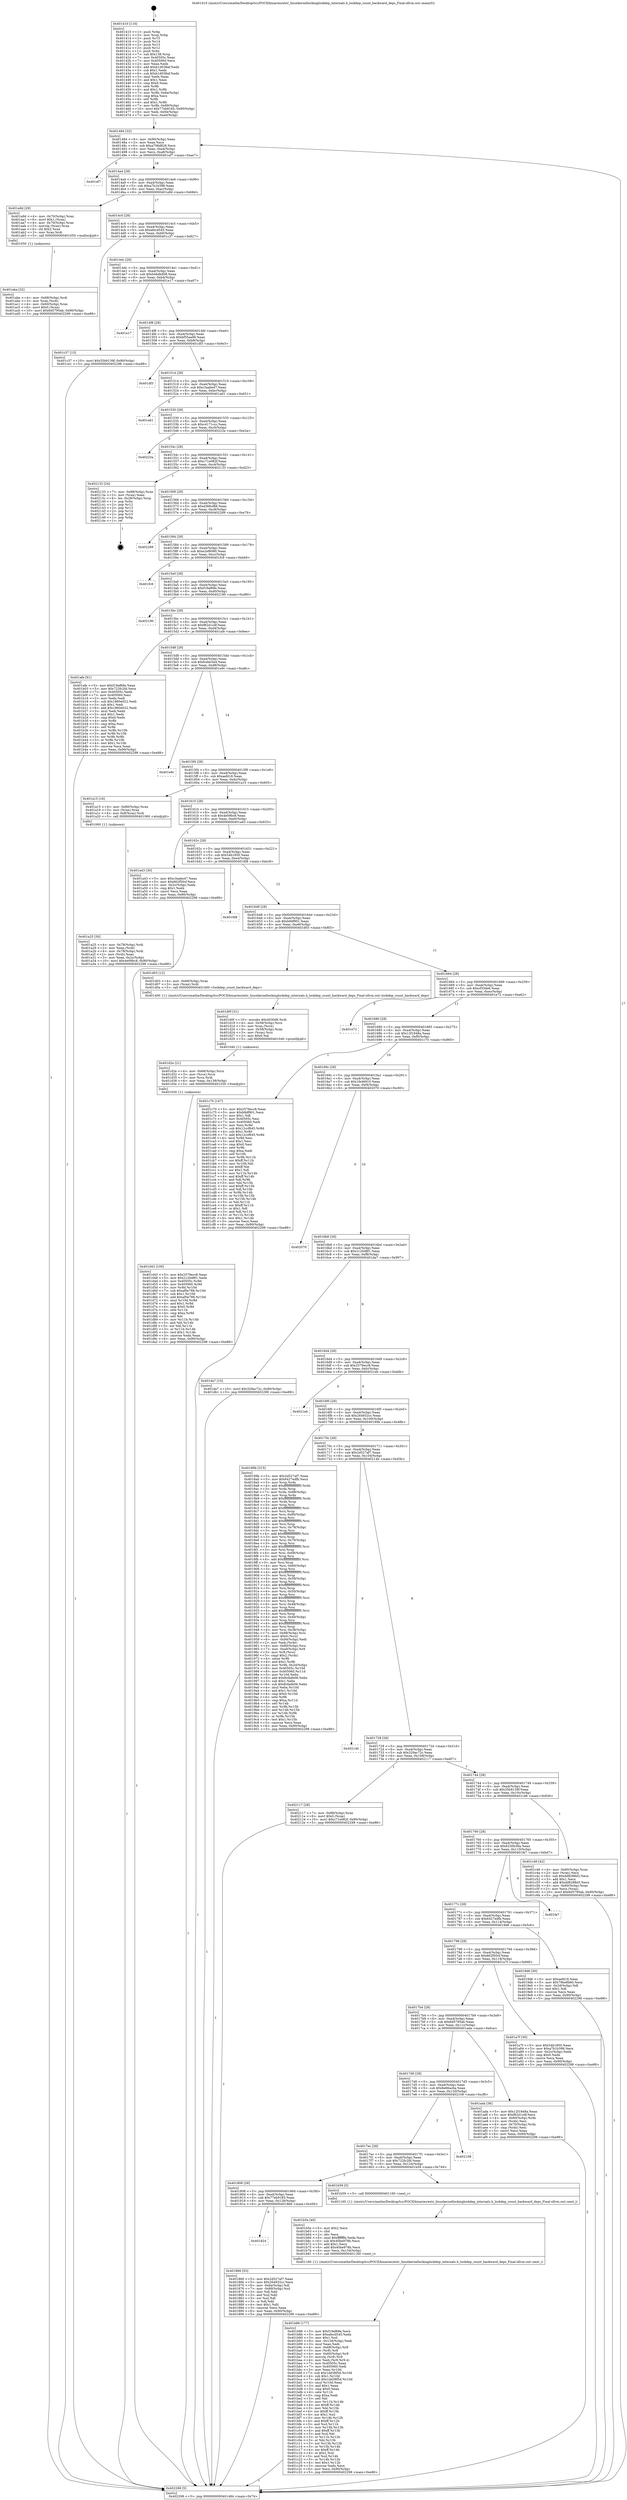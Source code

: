 digraph "0x401410" {
  label = "0x401410 (/mnt/c/Users/mathe/Desktop/tcc/POCII/binaries/extr_linuxkernellockinglockdep_internals.h_lockdep_count_backward_deps_Final-ollvm.out::main(0))"
  labelloc = "t"
  node[shape=record]

  Entry [label="",width=0.3,height=0.3,shape=circle,fillcolor=black,style=filled]
  "0x401484" [label="{
     0x401484 [32]\l
     | [instrs]\l
     &nbsp;&nbsp;0x401484 \<+6\>: mov -0x90(%rbp),%eax\l
     &nbsp;&nbsp;0x40148a \<+2\>: mov %eax,%ecx\l
     &nbsp;&nbsp;0x40148c \<+6\>: sub $0xa708d828,%ecx\l
     &nbsp;&nbsp;0x401492 \<+6\>: mov %eax,-0xa4(%rbp)\l
     &nbsp;&nbsp;0x401498 \<+6\>: mov %ecx,-0xa8(%rbp)\l
     &nbsp;&nbsp;0x40149e \<+6\>: je 0000000000401ef7 \<main+0xae7\>\l
  }"]
  "0x401ef7" [label="{
     0x401ef7\l
  }", style=dashed]
  "0x4014a4" [label="{
     0x4014a4 [28]\l
     | [instrs]\l
     &nbsp;&nbsp;0x4014a4 \<+5\>: jmp 00000000004014a9 \<main+0x99\>\l
     &nbsp;&nbsp;0x4014a9 \<+6\>: mov -0xa4(%rbp),%eax\l
     &nbsp;&nbsp;0x4014af \<+5\>: sub $0xa7b1b398,%eax\l
     &nbsp;&nbsp;0x4014b4 \<+6\>: mov %eax,-0xac(%rbp)\l
     &nbsp;&nbsp;0x4014ba \<+6\>: je 0000000000401a9d \<main+0x68d\>\l
  }"]
  Exit [label="",width=0.3,height=0.3,shape=circle,fillcolor=black,style=filled,peripheries=2]
  "0x401a9d" [label="{
     0x401a9d [29]\l
     | [instrs]\l
     &nbsp;&nbsp;0x401a9d \<+4\>: mov -0x70(%rbp),%rax\l
     &nbsp;&nbsp;0x401aa1 \<+6\>: movl $0x1,(%rax)\l
     &nbsp;&nbsp;0x401aa7 \<+4\>: mov -0x70(%rbp),%rax\l
     &nbsp;&nbsp;0x401aab \<+3\>: movslq (%rax),%rax\l
     &nbsp;&nbsp;0x401aae \<+4\>: shl $0x2,%rax\l
     &nbsp;&nbsp;0x401ab2 \<+3\>: mov %rax,%rdi\l
     &nbsp;&nbsp;0x401ab5 \<+5\>: call 0000000000401050 \<malloc@plt\>\l
     | [calls]\l
     &nbsp;&nbsp;0x401050 \{1\} (unknown)\l
  }"]
  "0x4014c0" [label="{
     0x4014c0 [28]\l
     | [instrs]\l
     &nbsp;&nbsp;0x4014c0 \<+5\>: jmp 00000000004014c5 \<main+0xb5\>\l
     &nbsp;&nbsp;0x4014c5 \<+6\>: mov -0xa4(%rbp),%eax\l
     &nbsp;&nbsp;0x4014cb \<+5\>: sub $0xafecd545,%eax\l
     &nbsp;&nbsp;0x4014d0 \<+6\>: mov %eax,-0xb0(%rbp)\l
     &nbsp;&nbsp;0x4014d6 \<+6\>: je 0000000000401c37 \<main+0x827\>\l
  }"]
  "0x401d43" [label="{
     0x401d43 [100]\l
     | [instrs]\l
     &nbsp;&nbsp;0x401d43 \<+5\>: mov $0x2579ecc8,%eax\l
     &nbsp;&nbsp;0x401d48 \<+5\>: mov $0x2120d8f1,%edx\l
     &nbsp;&nbsp;0x401d4d \<+8\>: mov 0x40505c,%r8d\l
     &nbsp;&nbsp;0x401d55 \<+8\>: mov 0x405060,%r9d\l
     &nbsp;&nbsp;0x401d5d \<+3\>: mov %r8d,%r10d\l
     &nbsp;&nbsp;0x401d60 \<+7\>: sub $0xaf0e788,%r10d\l
     &nbsp;&nbsp;0x401d67 \<+4\>: sub $0x1,%r10d\l
     &nbsp;&nbsp;0x401d6b \<+7\>: add $0xaf0e788,%r10d\l
     &nbsp;&nbsp;0x401d72 \<+4\>: imul %r10d,%r8d\l
     &nbsp;&nbsp;0x401d76 \<+4\>: and $0x1,%r8d\l
     &nbsp;&nbsp;0x401d7a \<+4\>: cmp $0x0,%r8d\l
     &nbsp;&nbsp;0x401d7e \<+4\>: sete %r11b\l
     &nbsp;&nbsp;0x401d82 \<+4\>: cmp $0xa,%r9d\l
     &nbsp;&nbsp;0x401d86 \<+3\>: setl %bl\l
     &nbsp;&nbsp;0x401d89 \<+3\>: mov %r11b,%r14b\l
     &nbsp;&nbsp;0x401d8c \<+3\>: and %bl,%r14b\l
     &nbsp;&nbsp;0x401d8f \<+3\>: xor %bl,%r11b\l
     &nbsp;&nbsp;0x401d92 \<+3\>: or %r11b,%r14b\l
     &nbsp;&nbsp;0x401d95 \<+4\>: test $0x1,%r14b\l
     &nbsp;&nbsp;0x401d99 \<+3\>: cmovne %edx,%eax\l
     &nbsp;&nbsp;0x401d9c \<+6\>: mov %eax,-0x90(%rbp)\l
     &nbsp;&nbsp;0x401da2 \<+5\>: jmp 0000000000402298 \<main+0xe88\>\l
  }"]
  "0x401c37" [label="{
     0x401c37 [15]\l
     | [instrs]\l
     &nbsp;&nbsp;0x401c37 \<+10\>: movl $0x35b9139f,-0x90(%rbp)\l
     &nbsp;&nbsp;0x401c41 \<+5\>: jmp 0000000000402298 \<main+0xe88\>\l
  }"]
  "0x4014dc" [label="{
     0x4014dc [28]\l
     | [instrs]\l
     &nbsp;&nbsp;0x4014dc \<+5\>: jmp 00000000004014e1 \<main+0xd1\>\l
     &nbsp;&nbsp;0x4014e1 \<+6\>: mov -0xa4(%rbp),%eax\l
     &nbsp;&nbsp;0x4014e7 \<+5\>: sub $0xb46dbd08,%eax\l
     &nbsp;&nbsp;0x4014ec \<+6\>: mov %eax,-0xb4(%rbp)\l
     &nbsp;&nbsp;0x4014f2 \<+6\>: je 0000000000401e17 \<main+0xa07\>\l
  }"]
  "0x401d2e" [label="{
     0x401d2e [21]\l
     | [instrs]\l
     &nbsp;&nbsp;0x401d2e \<+4\>: mov -0x68(%rbp),%rcx\l
     &nbsp;&nbsp;0x401d32 \<+3\>: mov (%rcx),%rcx\l
     &nbsp;&nbsp;0x401d35 \<+3\>: mov %rcx,%rdi\l
     &nbsp;&nbsp;0x401d38 \<+6\>: mov %eax,-0x138(%rbp)\l
     &nbsp;&nbsp;0x401d3e \<+5\>: call 0000000000401030 \<free@plt\>\l
     | [calls]\l
     &nbsp;&nbsp;0x401030 \{1\} (unknown)\l
  }"]
  "0x401e17" [label="{
     0x401e17\l
  }", style=dashed]
  "0x4014f8" [label="{
     0x4014f8 [28]\l
     | [instrs]\l
     &nbsp;&nbsp;0x4014f8 \<+5\>: jmp 00000000004014fd \<main+0xed\>\l
     &nbsp;&nbsp;0x4014fd \<+6\>: mov -0xa4(%rbp),%eax\l
     &nbsp;&nbsp;0x401503 \<+5\>: sub $0xbf55aa99,%eax\l
     &nbsp;&nbsp;0x401508 \<+6\>: mov %eax,-0xb8(%rbp)\l
     &nbsp;&nbsp;0x40150e \<+6\>: je 0000000000401df3 \<main+0x9e3\>\l
  }"]
  "0x401d0f" [label="{
     0x401d0f [31]\l
     | [instrs]\l
     &nbsp;&nbsp;0x401d0f \<+10\>: movabs $0x4030d6,%rdi\l
     &nbsp;&nbsp;0x401d19 \<+4\>: mov -0x58(%rbp),%rcx\l
     &nbsp;&nbsp;0x401d1d \<+3\>: mov %rax,(%rcx)\l
     &nbsp;&nbsp;0x401d20 \<+4\>: mov -0x58(%rbp),%rax\l
     &nbsp;&nbsp;0x401d24 \<+3\>: mov (%rax),%rsi\l
     &nbsp;&nbsp;0x401d27 \<+2\>: mov $0x0,%al\l
     &nbsp;&nbsp;0x401d29 \<+5\>: call 0000000000401040 \<printf@plt\>\l
     | [calls]\l
     &nbsp;&nbsp;0x401040 \{1\} (unknown)\l
  }"]
  "0x401df3" [label="{
     0x401df3\l
  }", style=dashed]
  "0x401514" [label="{
     0x401514 [28]\l
     | [instrs]\l
     &nbsp;&nbsp;0x401514 \<+5\>: jmp 0000000000401519 \<main+0x109\>\l
     &nbsp;&nbsp;0x401519 \<+6\>: mov -0xa4(%rbp),%eax\l
     &nbsp;&nbsp;0x40151f \<+5\>: sub $0xc3aabe47,%eax\l
     &nbsp;&nbsp;0x401524 \<+6\>: mov %eax,-0xbc(%rbp)\l
     &nbsp;&nbsp;0x40152a \<+6\>: je 0000000000401a61 \<main+0x651\>\l
  }"]
  "0x401b86" [label="{
     0x401b86 [177]\l
     | [instrs]\l
     &nbsp;&nbsp;0x401b86 \<+5\>: mov $0xf19af68e,%ecx\l
     &nbsp;&nbsp;0x401b8b \<+5\>: mov $0xafecd545,%edx\l
     &nbsp;&nbsp;0x401b90 \<+3\>: mov $0x1,%sil\l
     &nbsp;&nbsp;0x401b93 \<+6\>: mov -0x134(%rbp),%edi\l
     &nbsp;&nbsp;0x401b99 \<+3\>: imul %eax,%edi\l
     &nbsp;&nbsp;0x401b9c \<+4\>: mov -0x68(%rbp),%r8\l
     &nbsp;&nbsp;0x401ba0 \<+3\>: mov (%r8),%r8\l
     &nbsp;&nbsp;0x401ba3 \<+4\>: mov -0x60(%rbp),%r9\l
     &nbsp;&nbsp;0x401ba7 \<+3\>: movslq (%r9),%r9\l
     &nbsp;&nbsp;0x401baa \<+4\>: mov %edi,(%r8,%r9,4)\l
     &nbsp;&nbsp;0x401bae \<+7\>: mov 0x40505c,%eax\l
     &nbsp;&nbsp;0x401bb5 \<+7\>: mov 0x405060,%edi\l
     &nbsp;&nbsp;0x401bbc \<+3\>: mov %eax,%r10d\l
     &nbsp;&nbsp;0x401bbf \<+7\>: sub $0x1dd38f5d,%r10d\l
     &nbsp;&nbsp;0x401bc6 \<+4\>: sub $0x1,%r10d\l
     &nbsp;&nbsp;0x401bca \<+7\>: add $0x1dd38f5d,%r10d\l
     &nbsp;&nbsp;0x401bd1 \<+4\>: imul %r10d,%eax\l
     &nbsp;&nbsp;0x401bd5 \<+3\>: and $0x1,%eax\l
     &nbsp;&nbsp;0x401bd8 \<+3\>: cmp $0x0,%eax\l
     &nbsp;&nbsp;0x401bdb \<+4\>: sete %r11b\l
     &nbsp;&nbsp;0x401bdf \<+3\>: cmp $0xa,%edi\l
     &nbsp;&nbsp;0x401be2 \<+3\>: setl %bl\l
     &nbsp;&nbsp;0x401be5 \<+3\>: mov %r11b,%r14b\l
     &nbsp;&nbsp;0x401be8 \<+4\>: xor $0xff,%r14b\l
     &nbsp;&nbsp;0x401bec \<+3\>: mov %bl,%r15b\l
     &nbsp;&nbsp;0x401bef \<+4\>: xor $0xff,%r15b\l
     &nbsp;&nbsp;0x401bf3 \<+4\>: xor $0x1,%sil\l
     &nbsp;&nbsp;0x401bf7 \<+3\>: mov %r14b,%r12b\l
     &nbsp;&nbsp;0x401bfa \<+4\>: and $0xff,%r12b\l
     &nbsp;&nbsp;0x401bfe \<+3\>: and %sil,%r11b\l
     &nbsp;&nbsp;0x401c01 \<+3\>: mov %r15b,%r13b\l
     &nbsp;&nbsp;0x401c04 \<+4\>: and $0xff,%r13b\l
     &nbsp;&nbsp;0x401c08 \<+3\>: and %sil,%bl\l
     &nbsp;&nbsp;0x401c0b \<+3\>: or %r11b,%r12b\l
     &nbsp;&nbsp;0x401c0e \<+3\>: or %bl,%r13b\l
     &nbsp;&nbsp;0x401c11 \<+3\>: xor %r13b,%r12b\l
     &nbsp;&nbsp;0x401c14 \<+3\>: or %r15b,%r14b\l
     &nbsp;&nbsp;0x401c17 \<+4\>: xor $0xff,%r14b\l
     &nbsp;&nbsp;0x401c1b \<+4\>: or $0x1,%sil\l
     &nbsp;&nbsp;0x401c1f \<+3\>: and %sil,%r14b\l
     &nbsp;&nbsp;0x401c22 \<+3\>: or %r14b,%r12b\l
     &nbsp;&nbsp;0x401c25 \<+4\>: test $0x1,%r12b\l
     &nbsp;&nbsp;0x401c29 \<+3\>: cmovne %edx,%ecx\l
     &nbsp;&nbsp;0x401c2c \<+6\>: mov %ecx,-0x90(%rbp)\l
     &nbsp;&nbsp;0x401c32 \<+5\>: jmp 0000000000402298 \<main+0xe88\>\l
  }"]
  "0x401a61" [label="{
     0x401a61\l
  }", style=dashed]
  "0x401530" [label="{
     0x401530 [28]\l
     | [instrs]\l
     &nbsp;&nbsp;0x401530 \<+5\>: jmp 0000000000401535 \<main+0x125\>\l
     &nbsp;&nbsp;0x401535 \<+6\>: mov -0xa4(%rbp),%eax\l
     &nbsp;&nbsp;0x40153b \<+5\>: sub $0xc4171ccc,%eax\l
     &nbsp;&nbsp;0x401540 \<+6\>: mov %eax,-0xc0(%rbp)\l
     &nbsp;&nbsp;0x401546 \<+6\>: je 000000000040223a \<main+0xe2a\>\l
  }"]
  "0x401b5e" [label="{
     0x401b5e [40]\l
     | [instrs]\l
     &nbsp;&nbsp;0x401b5e \<+5\>: mov $0x2,%ecx\l
     &nbsp;&nbsp;0x401b63 \<+1\>: cltd\l
     &nbsp;&nbsp;0x401b64 \<+2\>: idiv %ecx\l
     &nbsp;&nbsp;0x401b66 \<+6\>: imul $0xfffffffe,%edx,%ecx\l
     &nbsp;&nbsp;0x401b6c \<+6\>: sub $0x40be978b,%ecx\l
     &nbsp;&nbsp;0x401b72 \<+3\>: add $0x1,%ecx\l
     &nbsp;&nbsp;0x401b75 \<+6\>: add $0x40be978b,%ecx\l
     &nbsp;&nbsp;0x401b7b \<+6\>: mov %ecx,-0x134(%rbp)\l
     &nbsp;&nbsp;0x401b81 \<+5\>: call 0000000000401160 \<next_i\>\l
     | [calls]\l
     &nbsp;&nbsp;0x401160 \{1\} (/mnt/c/Users/mathe/Desktop/tcc/POCII/binaries/extr_linuxkernellockinglockdep_internals.h_lockdep_count_backward_deps_Final-ollvm.out::next_i)\l
  }"]
  "0x40223a" [label="{
     0x40223a\l
  }", style=dashed]
  "0x40154c" [label="{
     0x40154c [28]\l
     | [instrs]\l
     &nbsp;&nbsp;0x40154c \<+5\>: jmp 0000000000401551 \<main+0x141\>\l
     &nbsp;&nbsp;0x401551 \<+6\>: mov -0xa4(%rbp),%eax\l
     &nbsp;&nbsp;0x401557 \<+5\>: sub $0xc71e082f,%eax\l
     &nbsp;&nbsp;0x40155c \<+6\>: mov %eax,-0xc4(%rbp)\l
     &nbsp;&nbsp;0x401562 \<+6\>: je 0000000000402133 \<main+0xd23\>\l
  }"]
  "0x401aba" [label="{
     0x401aba [32]\l
     | [instrs]\l
     &nbsp;&nbsp;0x401aba \<+4\>: mov -0x68(%rbp),%rdi\l
     &nbsp;&nbsp;0x401abe \<+3\>: mov %rax,(%rdi)\l
     &nbsp;&nbsp;0x401ac1 \<+4\>: mov -0x60(%rbp),%rax\l
     &nbsp;&nbsp;0x401ac5 \<+6\>: movl $0x0,(%rax)\l
     &nbsp;&nbsp;0x401acb \<+10\>: movl $0x6d5795ab,-0x90(%rbp)\l
     &nbsp;&nbsp;0x401ad5 \<+5\>: jmp 0000000000402298 \<main+0xe88\>\l
  }"]
  "0x402133" [label="{
     0x402133 [24]\l
     | [instrs]\l
     &nbsp;&nbsp;0x402133 \<+7\>: mov -0x88(%rbp),%rax\l
     &nbsp;&nbsp;0x40213a \<+2\>: mov (%rax),%eax\l
     &nbsp;&nbsp;0x40213c \<+4\>: lea -0x28(%rbp),%rsp\l
     &nbsp;&nbsp;0x402140 \<+1\>: pop %rbx\l
     &nbsp;&nbsp;0x402141 \<+2\>: pop %r12\l
     &nbsp;&nbsp;0x402143 \<+2\>: pop %r13\l
     &nbsp;&nbsp;0x402145 \<+2\>: pop %r14\l
     &nbsp;&nbsp;0x402147 \<+2\>: pop %r15\l
     &nbsp;&nbsp;0x402149 \<+1\>: pop %rbp\l
     &nbsp;&nbsp;0x40214a \<+1\>: ret\l
  }"]
  "0x401568" [label="{
     0x401568 [28]\l
     | [instrs]\l
     &nbsp;&nbsp;0x401568 \<+5\>: jmp 000000000040156d \<main+0x15d\>\l
     &nbsp;&nbsp;0x40156d \<+6\>: mov -0xa4(%rbp),%eax\l
     &nbsp;&nbsp;0x401573 \<+5\>: sub $0xd36fcd88,%eax\l
     &nbsp;&nbsp;0x401578 \<+6\>: mov %eax,-0xc8(%rbp)\l
     &nbsp;&nbsp;0x40157e \<+6\>: je 0000000000402289 \<main+0xe79\>\l
  }"]
  "0x401a25" [label="{
     0x401a25 [30]\l
     | [instrs]\l
     &nbsp;&nbsp;0x401a25 \<+4\>: mov -0x78(%rbp),%rdi\l
     &nbsp;&nbsp;0x401a29 \<+2\>: mov %eax,(%rdi)\l
     &nbsp;&nbsp;0x401a2b \<+4\>: mov -0x78(%rbp),%rdi\l
     &nbsp;&nbsp;0x401a2f \<+2\>: mov (%rdi),%eax\l
     &nbsp;&nbsp;0x401a31 \<+3\>: mov %eax,-0x2c(%rbp)\l
     &nbsp;&nbsp;0x401a34 \<+10\>: movl $0x4e09bc8,-0x90(%rbp)\l
     &nbsp;&nbsp;0x401a3e \<+5\>: jmp 0000000000402298 \<main+0xe88\>\l
  }"]
  "0x402289" [label="{
     0x402289\l
  }", style=dashed]
  "0x401584" [label="{
     0x401584 [28]\l
     | [instrs]\l
     &nbsp;&nbsp;0x401584 \<+5\>: jmp 0000000000401589 \<main+0x179\>\l
     &nbsp;&nbsp;0x401589 \<+6\>: mov -0xa4(%rbp),%eax\l
     &nbsp;&nbsp;0x40158f \<+5\>: sub $0xe2ef6080,%eax\l
     &nbsp;&nbsp;0x401594 \<+6\>: mov %eax,-0xcc(%rbp)\l
     &nbsp;&nbsp;0x40159a \<+6\>: je 0000000000401fc9 \<main+0xbb9\>\l
  }"]
  "0x401410" [label="{
     0x401410 [116]\l
     | [instrs]\l
     &nbsp;&nbsp;0x401410 \<+1\>: push %rbp\l
     &nbsp;&nbsp;0x401411 \<+3\>: mov %rsp,%rbp\l
     &nbsp;&nbsp;0x401414 \<+2\>: push %r15\l
     &nbsp;&nbsp;0x401416 \<+2\>: push %r14\l
     &nbsp;&nbsp;0x401418 \<+2\>: push %r13\l
     &nbsp;&nbsp;0x40141a \<+2\>: push %r12\l
     &nbsp;&nbsp;0x40141c \<+1\>: push %rbx\l
     &nbsp;&nbsp;0x40141d \<+7\>: sub $0x138,%rsp\l
     &nbsp;&nbsp;0x401424 \<+7\>: mov 0x40505c,%eax\l
     &nbsp;&nbsp;0x40142b \<+7\>: mov 0x405060,%ecx\l
     &nbsp;&nbsp;0x401432 \<+2\>: mov %eax,%edx\l
     &nbsp;&nbsp;0x401434 \<+6\>: add $0xb1d038af,%edx\l
     &nbsp;&nbsp;0x40143a \<+3\>: sub $0x1,%edx\l
     &nbsp;&nbsp;0x40143d \<+6\>: sub $0xb1d038af,%edx\l
     &nbsp;&nbsp;0x401443 \<+3\>: imul %edx,%eax\l
     &nbsp;&nbsp;0x401446 \<+3\>: and $0x1,%eax\l
     &nbsp;&nbsp;0x401449 \<+3\>: cmp $0x0,%eax\l
     &nbsp;&nbsp;0x40144c \<+4\>: sete %r8b\l
     &nbsp;&nbsp;0x401450 \<+4\>: and $0x1,%r8b\l
     &nbsp;&nbsp;0x401454 \<+7\>: mov %r8b,-0x8a(%rbp)\l
     &nbsp;&nbsp;0x40145b \<+3\>: cmp $0xa,%ecx\l
     &nbsp;&nbsp;0x40145e \<+4\>: setl %r8b\l
     &nbsp;&nbsp;0x401462 \<+4\>: and $0x1,%r8b\l
     &nbsp;&nbsp;0x401466 \<+7\>: mov %r8b,-0x89(%rbp)\l
     &nbsp;&nbsp;0x40146d \<+10\>: movl $0x77eb9185,-0x90(%rbp)\l
     &nbsp;&nbsp;0x401477 \<+6\>: mov %edi,-0x94(%rbp)\l
     &nbsp;&nbsp;0x40147d \<+7\>: mov %rsi,-0xa0(%rbp)\l
  }"]
  "0x401fc9" [label="{
     0x401fc9\l
  }", style=dashed]
  "0x4015a0" [label="{
     0x4015a0 [28]\l
     | [instrs]\l
     &nbsp;&nbsp;0x4015a0 \<+5\>: jmp 00000000004015a5 \<main+0x195\>\l
     &nbsp;&nbsp;0x4015a5 \<+6\>: mov -0xa4(%rbp),%eax\l
     &nbsp;&nbsp;0x4015ab \<+5\>: sub $0xf19af68e,%eax\l
     &nbsp;&nbsp;0x4015b0 \<+6\>: mov %eax,-0xd0(%rbp)\l
     &nbsp;&nbsp;0x4015b6 \<+6\>: je 0000000000402190 \<main+0xd80\>\l
  }"]
  "0x402298" [label="{
     0x402298 [5]\l
     | [instrs]\l
     &nbsp;&nbsp;0x402298 \<+5\>: jmp 0000000000401484 \<main+0x74\>\l
  }"]
  "0x402190" [label="{
     0x402190\l
  }", style=dashed]
  "0x4015bc" [label="{
     0x4015bc [28]\l
     | [instrs]\l
     &nbsp;&nbsp;0x4015bc \<+5\>: jmp 00000000004015c1 \<main+0x1b1\>\l
     &nbsp;&nbsp;0x4015c1 \<+6\>: mov -0xa4(%rbp),%eax\l
     &nbsp;&nbsp;0x4015c7 \<+5\>: sub $0xf82d1cdf,%eax\l
     &nbsp;&nbsp;0x4015cc \<+6\>: mov %eax,-0xd4(%rbp)\l
     &nbsp;&nbsp;0x4015d2 \<+6\>: je 0000000000401afe \<main+0x6ee\>\l
  }"]
  "0x401824" [label="{
     0x401824\l
  }", style=dashed]
  "0x401afe" [label="{
     0x401afe [91]\l
     | [instrs]\l
     &nbsp;&nbsp;0x401afe \<+5\>: mov $0xf19af68e,%eax\l
     &nbsp;&nbsp;0x401b03 \<+5\>: mov $0x722fc2fd,%ecx\l
     &nbsp;&nbsp;0x401b08 \<+7\>: mov 0x40505c,%edx\l
     &nbsp;&nbsp;0x401b0f \<+7\>: mov 0x405060,%esi\l
     &nbsp;&nbsp;0x401b16 \<+2\>: mov %edx,%edi\l
     &nbsp;&nbsp;0x401b18 \<+6\>: sub $0x1860e022,%edi\l
     &nbsp;&nbsp;0x401b1e \<+3\>: sub $0x1,%edi\l
     &nbsp;&nbsp;0x401b21 \<+6\>: add $0x1860e022,%edi\l
     &nbsp;&nbsp;0x401b27 \<+3\>: imul %edi,%edx\l
     &nbsp;&nbsp;0x401b2a \<+3\>: and $0x1,%edx\l
     &nbsp;&nbsp;0x401b2d \<+3\>: cmp $0x0,%edx\l
     &nbsp;&nbsp;0x401b30 \<+4\>: sete %r8b\l
     &nbsp;&nbsp;0x401b34 \<+3\>: cmp $0xa,%esi\l
     &nbsp;&nbsp;0x401b37 \<+4\>: setl %r9b\l
     &nbsp;&nbsp;0x401b3b \<+3\>: mov %r8b,%r10b\l
     &nbsp;&nbsp;0x401b3e \<+3\>: and %r9b,%r10b\l
     &nbsp;&nbsp;0x401b41 \<+3\>: xor %r9b,%r8b\l
     &nbsp;&nbsp;0x401b44 \<+3\>: or %r8b,%r10b\l
     &nbsp;&nbsp;0x401b47 \<+4\>: test $0x1,%r10b\l
     &nbsp;&nbsp;0x401b4b \<+3\>: cmovne %ecx,%eax\l
     &nbsp;&nbsp;0x401b4e \<+6\>: mov %eax,-0x90(%rbp)\l
     &nbsp;&nbsp;0x401b54 \<+5\>: jmp 0000000000402298 \<main+0xe88\>\l
  }"]
  "0x4015d8" [label="{
     0x4015d8 [28]\l
     | [instrs]\l
     &nbsp;&nbsp;0x4015d8 \<+5\>: jmp 00000000004015dd \<main+0x1cd\>\l
     &nbsp;&nbsp;0x4015dd \<+6\>: mov -0xa4(%rbp),%eax\l
     &nbsp;&nbsp;0x4015e3 \<+5\>: sub $0xfcddc5e4,%eax\l
     &nbsp;&nbsp;0x4015e8 \<+6\>: mov %eax,-0xd8(%rbp)\l
     &nbsp;&nbsp;0x4015ee \<+6\>: je 0000000000401e9c \<main+0xa8c\>\l
  }"]
  "0x401866" [label="{
     0x401866 [53]\l
     | [instrs]\l
     &nbsp;&nbsp;0x401866 \<+5\>: mov $0x2d527af7,%eax\l
     &nbsp;&nbsp;0x40186b \<+5\>: mov $0x264932cc,%ecx\l
     &nbsp;&nbsp;0x401870 \<+6\>: mov -0x8a(%rbp),%dl\l
     &nbsp;&nbsp;0x401876 \<+7\>: mov -0x89(%rbp),%sil\l
     &nbsp;&nbsp;0x40187d \<+3\>: mov %dl,%dil\l
     &nbsp;&nbsp;0x401880 \<+3\>: and %sil,%dil\l
     &nbsp;&nbsp;0x401883 \<+3\>: xor %sil,%dl\l
     &nbsp;&nbsp;0x401886 \<+3\>: or %dl,%dil\l
     &nbsp;&nbsp;0x401889 \<+4\>: test $0x1,%dil\l
     &nbsp;&nbsp;0x40188d \<+3\>: cmovne %ecx,%eax\l
     &nbsp;&nbsp;0x401890 \<+6\>: mov %eax,-0x90(%rbp)\l
     &nbsp;&nbsp;0x401896 \<+5\>: jmp 0000000000402298 \<main+0xe88\>\l
  }"]
  "0x401e9c" [label="{
     0x401e9c\l
  }", style=dashed]
  "0x4015f4" [label="{
     0x4015f4 [28]\l
     | [instrs]\l
     &nbsp;&nbsp;0x4015f4 \<+5\>: jmp 00000000004015f9 \<main+0x1e9\>\l
     &nbsp;&nbsp;0x4015f9 \<+6\>: mov -0xa4(%rbp),%eax\l
     &nbsp;&nbsp;0x4015ff \<+5\>: sub $0xaefd18,%eax\l
     &nbsp;&nbsp;0x401604 \<+6\>: mov %eax,-0xdc(%rbp)\l
     &nbsp;&nbsp;0x40160a \<+6\>: je 0000000000401a15 \<main+0x605\>\l
  }"]
  "0x401808" [label="{
     0x401808 [28]\l
     | [instrs]\l
     &nbsp;&nbsp;0x401808 \<+5\>: jmp 000000000040180d \<main+0x3fd\>\l
     &nbsp;&nbsp;0x40180d \<+6\>: mov -0xa4(%rbp),%eax\l
     &nbsp;&nbsp;0x401813 \<+5\>: sub $0x77eb9185,%eax\l
     &nbsp;&nbsp;0x401818 \<+6\>: mov %eax,-0x128(%rbp)\l
     &nbsp;&nbsp;0x40181e \<+6\>: je 0000000000401866 \<main+0x456\>\l
  }"]
  "0x401a15" [label="{
     0x401a15 [16]\l
     | [instrs]\l
     &nbsp;&nbsp;0x401a15 \<+4\>: mov -0x80(%rbp),%rax\l
     &nbsp;&nbsp;0x401a19 \<+3\>: mov (%rax),%rax\l
     &nbsp;&nbsp;0x401a1c \<+4\>: mov 0x8(%rax),%rdi\l
     &nbsp;&nbsp;0x401a20 \<+5\>: call 0000000000401060 \<atoi@plt\>\l
     | [calls]\l
     &nbsp;&nbsp;0x401060 \{1\} (unknown)\l
  }"]
  "0x401610" [label="{
     0x401610 [28]\l
     | [instrs]\l
     &nbsp;&nbsp;0x401610 \<+5\>: jmp 0000000000401615 \<main+0x205\>\l
     &nbsp;&nbsp;0x401615 \<+6\>: mov -0xa4(%rbp),%eax\l
     &nbsp;&nbsp;0x40161b \<+5\>: sub $0x4e09bc8,%eax\l
     &nbsp;&nbsp;0x401620 \<+6\>: mov %eax,-0xe0(%rbp)\l
     &nbsp;&nbsp;0x401626 \<+6\>: je 0000000000401a43 \<main+0x633\>\l
  }"]
  "0x401b59" [label="{
     0x401b59 [5]\l
     | [instrs]\l
     &nbsp;&nbsp;0x401b59 \<+5\>: call 0000000000401160 \<next_i\>\l
     | [calls]\l
     &nbsp;&nbsp;0x401160 \{1\} (/mnt/c/Users/mathe/Desktop/tcc/POCII/binaries/extr_linuxkernellockinglockdep_internals.h_lockdep_count_backward_deps_Final-ollvm.out::next_i)\l
  }"]
  "0x401a43" [label="{
     0x401a43 [30]\l
     | [instrs]\l
     &nbsp;&nbsp;0x401a43 \<+5\>: mov $0xc3aabe47,%eax\l
     &nbsp;&nbsp;0x401a48 \<+5\>: mov $0x662f50cf,%ecx\l
     &nbsp;&nbsp;0x401a4d \<+3\>: mov -0x2c(%rbp),%edx\l
     &nbsp;&nbsp;0x401a50 \<+3\>: cmp $0x1,%edx\l
     &nbsp;&nbsp;0x401a53 \<+3\>: cmovl %ecx,%eax\l
     &nbsp;&nbsp;0x401a56 \<+6\>: mov %eax,-0x90(%rbp)\l
     &nbsp;&nbsp;0x401a5c \<+5\>: jmp 0000000000402298 \<main+0xe88\>\l
  }"]
  "0x40162c" [label="{
     0x40162c [28]\l
     | [instrs]\l
     &nbsp;&nbsp;0x40162c \<+5\>: jmp 0000000000401631 \<main+0x221\>\l
     &nbsp;&nbsp;0x401631 \<+6\>: mov -0xa4(%rbp),%eax\l
     &nbsp;&nbsp;0x401637 \<+5\>: sub $0x54b1850,%eax\l
     &nbsp;&nbsp;0x40163c \<+6\>: mov %eax,-0xe4(%rbp)\l
     &nbsp;&nbsp;0x401642 \<+6\>: je 0000000000401fd8 \<main+0xbc8\>\l
  }"]
  "0x4017ec" [label="{
     0x4017ec [28]\l
     | [instrs]\l
     &nbsp;&nbsp;0x4017ec \<+5\>: jmp 00000000004017f1 \<main+0x3e1\>\l
     &nbsp;&nbsp;0x4017f1 \<+6\>: mov -0xa4(%rbp),%eax\l
     &nbsp;&nbsp;0x4017f7 \<+5\>: sub $0x722fc2fd,%eax\l
     &nbsp;&nbsp;0x4017fc \<+6\>: mov %eax,-0x124(%rbp)\l
     &nbsp;&nbsp;0x401802 \<+6\>: je 0000000000401b59 \<main+0x749\>\l
  }"]
  "0x401fd8" [label="{
     0x401fd8\l
  }", style=dashed]
  "0x401648" [label="{
     0x401648 [28]\l
     | [instrs]\l
     &nbsp;&nbsp;0x401648 \<+5\>: jmp 000000000040164d \<main+0x23d\>\l
     &nbsp;&nbsp;0x40164d \<+6\>: mov -0xa4(%rbp),%eax\l
     &nbsp;&nbsp;0x401653 \<+5\>: sub $0xb9df901,%eax\l
     &nbsp;&nbsp;0x401658 \<+6\>: mov %eax,-0xe8(%rbp)\l
     &nbsp;&nbsp;0x40165e \<+6\>: je 0000000000401d03 \<main+0x8f3\>\l
  }"]
  "0x402108" [label="{
     0x402108\l
  }", style=dashed]
  "0x401d03" [label="{
     0x401d03 [12]\l
     | [instrs]\l
     &nbsp;&nbsp;0x401d03 \<+4\>: mov -0x68(%rbp),%rax\l
     &nbsp;&nbsp;0x401d07 \<+3\>: mov (%rax),%rdi\l
     &nbsp;&nbsp;0x401d0a \<+5\>: call 0000000000401400 \<lockdep_count_backward_deps\>\l
     | [calls]\l
     &nbsp;&nbsp;0x401400 \{1\} (/mnt/c/Users/mathe/Desktop/tcc/POCII/binaries/extr_linuxkernellockinglockdep_internals.h_lockdep_count_backward_deps_Final-ollvm.out::lockdep_count_backward_deps)\l
  }"]
  "0x401664" [label="{
     0x401664 [28]\l
     | [instrs]\l
     &nbsp;&nbsp;0x401664 \<+5\>: jmp 0000000000401669 \<main+0x259\>\l
     &nbsp;&nbsp;0x401669 \<+6\>: mov -0xa4(%rbp),%eax\l
     &nbsp;&nbsp;0x40166f \<+5\>: sub $0xcf33de6,%eax\l
     &nbsp;&nbsp;0x401674 \<+6\>: mov %eax,-0xec(%rbp)\l
     &nbsp;&nbsp;0x40167a \<+6\>: je 0000000000401e72 \<main+0xa62\>\l
  }"]
  "0x4017d0" [label="{
     0x4017d0 [28]\l
     | [instrs]\l
     &nbsp;&nbsp;0x4017d0 \<+5\>: jmp 00000000004017d5 \<main+0x3c5\>\l
     &nbsp;&nbsp;0x4017d5 \<+6\>: mov -0xa4(%rbp),%eax\l
     &nbsp;&nbsp;0x4017db \<+5\>: sub $0x6e66ac6a,%eax\l
     &nbsp;&nbsp;0x4017e0 \<+6\>: mov %eax,-0x120(%rbp)\l
     &nbsp;&nbsp;0x4017e6 \<+6\>: je 0000000000402108 \<main+0xcf8\>\l
  }"]
  "0x401e72" [label="{
     0x401e72\l
  }", style=dashed]
  "0x401680" [label="{
     0x401680 [28]\l
     | [instrs]\l
     &nbsp;&nbsp;0x401680 \<+5\>: jmp 0000000000401685 \<main+0x275\>\l
     &nbsp;&nbsp;0x401685 \<+6\>: mov -0xa4(%rbp),%eax\l
     &nbsp;&nbsp;0x40168b \<+5\>: sub $0x12f1848a,%eax\l
     &nbsp;&nbsp;0x401690 \<+6\>: mov %eax,-0xf0(%rbp)\l
     &nbsp;&nbsp;0x401696 \<+6\>: je 0000000000401c70 \<main+0x860\>\l
  }"]
  "0x401ada" [label="{
     0x401ada [36]\l
     | [instrs]\l
     &nbsp;&nbsp;0x401ada \<+5\>: mov $0x12f1848a,%eax\l
     &nbsp;&nbsp;0x401adf \<+5\>: mov $0xf82d1cdf,%ecx\l
     &nbsp;&nbsp;0x401ae4 \<+4\>: mov -0x60(%rbp),%rdx\l
     &nbsp;&nbsp;0x401ae8 \<+2\>: mov (%rdx),%esi\l
     &nbsp;&nbsp;0x401aea \<+4\>: mov -0x70(%rbp),%rdx\l
     &nbsp;&nbsp;0x401aee \<+2\>: cmp (%rdx),%esi\l
     &nbsp;&nbsp;0x401af0 \<+3\>: cmovl %ecx,%eax\l
     &nbsp;&nbsp;0x401af3 \<+6\>: mov %eax,-0x90(%rbp)\l
     &nbsp;&nbsp;0x401af9 \<+5\>: jmp 0000000000402298 \<main+0xe88\>\l
  }"]
  "0x401c70" [label="{
     0x401c70 [147]\l
     | [instrs]\l
     &nbsp;&nbsp;0x401c70 \<+5\>: mov $0x2579ecc8,%eax\l
     &nbsp;&nbsp;0x401c75 \<+5\>: mov $0xb9df901,%ecx\l
     &nbsp;&nbsp;0x401c7a \<+2\>: mov $0x1,%dl\l
     &nbsp;&nbsp;0x401c7c \<+7\>: mov 0x40505c,%esi\l
     &nbsp;&nbsp;0x401c83 \<+7\>: mov 0x405060,%edi\l
     &nbsp;&nbsp;0x401c8a \<+3\>: mov %esi,%r8d\l
     &nbsp;&nbsp;0x401c8d \<+7\>: sub $0x12ccf645,%r8d\l
     &nbsp;&nbsp;0x401c94 \<+4\>: sub $0x1,%r8d\l
     &nbsp;&nbsp;0x401c98 \<+7\>: add $0x12ccf645,%r8d\l
     &nbsp;&nbsp;0x401c9f \<+4\>: imul %r8d,%esi\l
     &nbsp;&nbsp;0x401ca3 \<+3\>: and $0x1,%esi\l
     &nbsp;&nbsp;0x401ca6 \<+3\>: cmp $0x0,%esi\l
     &nbsp;&nbsp;0x401ca9 \<+4\>: sete %r9b\l
     &nbsp;&nbsp;0x401cad \<+3\>: cmp $0xa,%edi\l
     &nbsp;&nbsp;0x401cb0 \<+4\>: setl %r10b\l
     &nbsp;&nbsp;0x401cb4 \<+3\>: mov %r9b,%r11b\l
     &nbsp;&nbsp;0x401cb7 \<+4\>: xor $0xff,%r11b\l
     &nbsp;&nbsp;0x401cbb \<+3\>: mov %r10b,%bl\l
     &nbsp;&nbsp;0x401cbe \<+3\>: xor $0xff,%bl\l
     &nbsp;&nbsp;0x401cc1 \<+3\>: xor $0x1,%dl\l
     &nbsp;&nbsp;0x401cc4 \<+3\>: mov %r11b,%r14b\l
     &nbsp;&nbsp;0x401cc7 \<+4\>: and $0xff,%r14b\l
     &nbsp;&nbsp;0x401ccb \<+3\>: and %dl,%r9b\l
     &nbsp;&nbsp;0x401cce \<+3\>: mov %bl,%r15b\l
     &nbsp;&nbsp;0x401cd1 \<+4\>: and $0xff,%r15b\l
     &nbsp;&nbsp;0x401cd5 \<+3\>: and %dl,%r10b\l
     &nbsp;&nbsp;0x401cd8 \<+3\>: or %r9b,%r14b\l
     &nbsp;&nbsp;0x401cdb \<+3\>: or %r10b,%r15b\l
     &nbsp;&nbsp;0x401cde \<+3\>: xor %r15b,%r14b\l
     &nbsp;&nbsp;0x401ce1 \<+3\>: or %bl,%r11b\l
     &nbsp;&nbsp;0x401ce4 \<+4\>: xor $0xff,%r11b\l
     &nbsp;&nbsp;0x401ce8 \<+3\>: or $0x1,%dl\l
     &nbsp;&nbsp;0x401ceb \<+3\>: and %dl,%r11b\l
     &nbsp;&nbsp;0x401cee \<+3\>: or %r11b,%r14b\l
     &nbsp;&nbsp;0x401cf1 \<+4\>: test $0x1,%r14b\l
     &nbsp;&nbsp;0x401cf5 \<+3\>: cmovne %ecx,%eax\l
     &nbsp;&nbsp;0x401cf8 \<+6\>: mov %eax,-0x90(%rbp)\l
     &nbsp;&nbsp;0x401cfe \<+5\>: jmp 0000000000402298 \<main+0xe88\>\l
  }"]
  "0x40169c" [label="{
     0x40169c [28]\l
     | [instrs]\l
     &nbsp;&nbsp;0x40169c \<+5\>: jmp 00000000004016a1 \<main+0x291\>\l
     &nbsp;&nbsp;0x4016a1 \<+6\>: mov -0xa4(%rbp),%eax\l
     &nbsp;&nbsp;0x4016a7 \<+5\>: sub $0x1fe46910,%eax\l
     &nbsp;&nbsp;0x4016ac \<+6\>: mov %eax,-0xf4(%rbp)\l
     &nbsp;&nbsp;0x4016b2 \<+6\>: je 0000000000402070 \<main+0xc60\>\l
  }"]
  "0x4017b4" [label="{
     0x4017b4 [28]\l
     | [instrs]\l
     &nbsp;&nbsp;0x4017b4 \<+5\>: jmp 00000000004017b9 \<main+0x3a9\>\l
     &nbsp;&nbsp;0x4017b9 \<+6\>: mov -0xa4(%rbp),%eax\l
     &nbsp;&nbsp;0x4017bf \<+5\>: sub $0x6d5795ab,%eax\l
     &nbsp;&nbsp;0x4017c4 \<+6\>: mov %eax,-0x11c(%rbp)\l
     &nbsp;&nbsp;0x4017ca \<+6\>: je 0000000000401ada \<main+0x6ca\>\l
  }"]
  "0x402070" [label="{
     0x402070\l
  }", style=dashed]
  "0x4016b8" [label="{
     0x4016b8 [28]\l
     | [instrs]\l
     &nbsp;&nbsp;0x4016b8 \<+5\>: jmp 00000000004016bd \<main+0x2ad\>\l
     &nbsp;&nbsp;0x4016bd \<+6\>: mov -0xa4(%rbp),%eax\l
     &nbsp;&nbsp;0x4016c3 \<+5\>: sub $0x2120d8f1,%eax\l
     &nbsp;&nbsp;0x4016c8 \<+6\>: mov %eax,-0xf8(%rbp)\l
     &nbsp;&nbsp;0x4016ce \<+6\>: je 0000000000401da7 \<main+0x997\>\l
  }"]
  "0x401a7f" [label="{
     0x401a7f [30]\l
     | [instrs]\l
     &nbsp;&nbsp;0x401a7f \<+5\>: mov $0x54b1850,%eax\l
     &nbsp;&nbsp;0x401a84 \<+5\>: mov $0xa7b1b398,%ecx\l
     &nbsp;&nbsp;0x401a89 \<+3\>: mov -0x2c(%rbp),%edx\l
     &nbsp;&nbsp;0x401a8c \<+3\>: cmp $0x0,%edx\l
     &nbsp;&nbsp;0x401a8f \<+3\>: cmove %ecx,%eax\l
     &nbsp;&nbsp;0x401a92 \<+6\>: mov %eax,-0x90(%rbp)\l
     &nbsp;&nbsp;0x401a98 \<+5\>: jmp 0000000000402298 \<main+0xe88\>\l
  }"]
  "0x401da7" [label="{
     0x401da7 [15]\l
     | [instrs]\l
     &nbsp;&nbsp;0x401da7 \<+10\>: movl $0x329ac72c,-0x90(%rbp)\l
     &nbsp;&nbsp;0x401db1 \<+5\>: jmp 0000000000402298 \<main+0xe88\>\l
  }"]
  "0x4016d4" [label="{
     0x4016d4 [28]\l
     | [instrs]\l
     &nbsp;&nbsp;0x4016d4 \<+5\>: jmp 00000000004016d9 \<main+0x2c9\>\l
     &nbsp;&nbsp;0x4016d9 \<+6\>: mov -0xa4(%rbp),%eax\l
     &nbsp;&nbsp;0x4016df \<+5\>: sub $0x2579ecc8,%eax\l
     &nbsp;&nbsp;0x4016e4 \<+6\>: mov %eax,-0xfc(%rbp)\l
     &nbsp;&nbsp;0x4016ea \<+6\>: je 00000000004021eb \<main+0xddb\>\l
  }"]
  "0x401798" [label="{
     0x401798 [28]\l
     | [instrs]\l
     &nbsp;&nbsp;0x401798 \<+5\>: jmp 000000000040179d \<main+0x38d\>\l
     &nbsp;&nbsp;0x40179d \<+6\>: mov -0xa4(%rbp),%eax\l
     &nbsp;&nbsp;0x4017a3 \<+5\>: sub $0x662f50cf,%eax\l
     &nbsp;&nbsp;0x4017a8 \<+6\>: mov %eax,-0x118(%rbp)\l
     &nbsp;&nbsp;0x4017ae \<+6\>: je 0000000000401a7f \<main+0x66f\>\l
  }"]
  "0x4021eb" [label="{
     0x4021eb\l
  }", style=dashed]
  "0x4016f0" [label="{
     0x4016f0 [28]\l
     | [instrs]\l
     &nbsp;&nbsp;0x4016f0 \<+5\>: jmp 00000000004016f5 \<main+0x2e5\>\l
     &nbsp;&nbsp;0x4016f5 \<+6\>: mov -0xa4(%rbp),%eax\l
     &nbsp;&nbsp;0x4016fb \<+5\>: sub $0x264932cc,%eax\l
     &nbsp;&nbsp;0x401700 \<+6\>: mov %eax,-0x100(%rbp)\l
     &nbsp;&nbsp;0x401706 \<+6\>: je 000000000040189b \<main+0x48b\>\l
  }"]
  "0x4019d6" [label="{
     0x4019d6 [30]\l
     | [instrs]\l
     &nbsp;&nbsp;0x4019d6 \<+5\>: mov $0xaefd18,%eax\l
     &nbsp;&nbsp;0x4019db \<+5\>: mov $0x79be8b60,%ecx\l
     &nbsp;&nbsp;0x4019e0 \<+3\>: mov -0x2d(%rbp),%dl\l
     &nbsp;&nbsp;0x4019e3 \<+3\>: test $0x1,%dl\l
     &nbsp;&nbsp;0x4019e6 \<+3\>: cmovne %ecx,%eax\l
     &nbsp;&nbsp;0x4019e9 \<+6\>: mov %eax,-0x90(%rbp)\l
     &nbsp;&nbsp;0x4019ef \<+5\>: jmp 0000000000402298 \<main+0xe88\>\l
  }"]
  "0x40189b" [label="{
     0x40189b [315]\l
     | [instrs]\l
     &nbsp;&nbsp;0x40189b \<+5\>: mov $0x2d527af7,%eax\l
     &nbsp;&nbsp;0x4018a0 \<+5\>: mov $0x6427edfb,%ecx\l
     &nbsp;&nbsp;0x4018a5 \<+3\>: mov %rsp,%rdx\l
     &nbsp;&nbsp;0x4018a8 \<+4\>: add $0xfffffffffffffff0,%rdx\l
     &nbsp;&nbsp;0x4018ac \<+3\>: mov %rdx,%rsp\l
     &nbsp;&nbsp;0x4018af \<+7\>: mov %rdx,-0x88(%rbp)\l
     &nbsp;&nbsp;0x4018b6 \<+3\>: mov %rsp,%rdx\l
     &nbsp;&nbsp;0x4018b9 \<+4\>: add $0xfffffffffffffff0,%rdx\l
     &nbsp;&nbsp;0x4018bd \<+3\>: mov %rdx,%rsp\l
     &nbsp;&nbsp;0x4018c0 \<+3\>: mov %rsp,%rsi\l
     &nbsp;&nbsp;0x4018c3 \<+4\>: add $0xfffffffffffffff0,%rsi\l
     &nbsp;&nbsp;0x4018c7 \<+3\>: mov %rsi,%rsp\l
     &nbsp;&nbsp;0x4018ca \<+4\>: mov %rsi,-0x80(%rbp)\l
     &nbsp;&nbsp;0x4018ce \<+3\>: mov %rsp,%rsi\l
     &nbsp;&nbsp;0x4018d1 \<+4\>: add $0xfffffffffffffff0,%rsi\l
     &nbsp;&nbsp;0x4018d5 \<+3\>: mov %rsi,%rsp\l
     &nbsp;&nbsp;0x4018d8 \<+4\>: mov %rsi,-0x78(%rbp)\l
     &nbsp;&nbsp;0x4018dc \<+3\>: mov %rsp,%rsi\l
     &nbsp;&nbsp;0x4018df \<+4\>: add $0xfffffffffffffff0,%rsi\l
     &nbsp;&nbsp;0x4018e3 \<+3\>: mov %rsi,%rsp\l
     &nbsp;&nbsp;0x4018e6 \<+4\>: mov %rsi,-0x70(%rbp)\l
     &nbsp;&nbsp;0x4018ea \<+3\>: mov %rsp,%rsi\l
     &nbsp;&nbsp;0x4018ed \<+4\>: add $0xfffffffffffffff0,%rsi\l
     &nbsp;&nbsp;0x4018f1 \<+3\>: mov %rsi,%rsp\l
     &nbsp;&nbsp;0x4018f4 \<+4\>: mov %rsi,-0x68(%rbp)\l
     &nbsp;&nbsp;0x4018f8 \<+3\>: mov %rsp,%rsi\l
     &nbsp;&nbsp;0x4018fb \<+4\>: add $0xfffffffffffffff0,%rsi\l
     &nbsp;&nbsp;0x4018ff \<+3\>: mov %rsi,%rsp\l
     &nbsp;&nbsp;0x401902 \<+4\>: mov %rsi,-0x60(%rbp)\l
     &nbsp;&nbsp;0x401906 \<+3\>: mov %rsp,%rsi\l
     &nbsp;&nbsp;0x401909 \<+4\>: add $0xfffffffffffffff0,%rsi\l
     &nbsp;&nbsp;0x40190d \<+3\>: mov %rsi,%rsp\l
     &nbsp;&nbsp;0x401910 \<+4\>: mov %rsi,-0x58(%rbp)\l
     &nbsp;&nbsp;0x401914 \<+3\>: mov %rsp,%rsi\l
     &nbsp;&nbsp;0x401917 \<+4\>: add $0xfffffffffffffff0,%rsi\l
     &nbsp;&nbsp;0x40191b \<+3\>: mov %rsi,%rsp\l
     &nbsp;&nbsp;0x40191e \<+4\>: mov %rsi,-0x50(%rbp)\l
     &nbsp;&nbsp;0x401922 \<+3\>: mov %rsp,%rsi\l
     &nbsp;&nbsp;0x401925 \<+4\>: add $0xfffffffffffffff0,%rsi\l
     &nbsp;&nbsp;0x401929 \<+3\>: mov %rsi,%rsp\l
     &nbsp;&nbsp;0x40192c \<+4\>: mov %rsi,-0x48(%rbp)\l
     &nbsp;&nbsp;0x401930 \<+3\>: mov %rsp,%rsi\l
     &nbsp;&nbsp;0x401933 \<+4\>: add $0xfffffffffffffff0,%rsi\l
     &nbsp;&nbsp;0x401937 \<+3\>: mov %rsi,%rsp\l
     &nbsp;&nbsp;0x40193a \<+4\>: mov %rsi,-0x40(%rbp)\l
     &nbsp;&nbsp;0x40193e \<+3\>: mov %rsp,%rsi\l
     &nbsp;&nbsp;0x401941 \<+4\>: add $0xfffffffffffffff0,%rsi\l
     &nbsp;&nbsp;0x401945 \<+3\>: mov %rsi,%rsp\l
     &nbsp;&nbsp;0x401948 \<+4\>: mov %rsi,-0x38(%rbp)\l
     &nbsp;&nbsp;0x40194c \<+7\>: mov -0x88(%rbp),%rsi\l
     &nbsp;&nbsp;0x401953 \<+6\>: movl $0x0,(%rsi)\l
     &nbsp;&nbsp;0x401959 \<+6\>: mov -0x94(%rbp),%edi\l
     &nbsp;&nbsp;0x40195f \<+2\>: mov %edi,(%rdx)\l
     &nbsp;&nbsp;0x401961 \<+4\>: mov -0x80(%rbp),%rsi\l
     &nbsp;&nbsp;0x401965 \<+7\>: mov -0xa0(%rbp),%r8\l
     &nbsp;&nbsp;0x40196c \<+3\>: mov %r8,(%rsi)\l
     &nbsp;&nbsp;0x40196f \<+3\>: cmpl $0x2,(%rdx)\l
     &nbsp;&nbsp;0x401972 \<+4\>: setne %r9b\l
     &nbsp;&nbsp;0x401976 \<+4\>: and $0x1,%r9b\l
     &nbsp;&nbsp;0x40197a \<+4\>: mov %r9b,-0x2d(%rbp)\l
     &nbsp;&nbsp;0x40197e \<+8\>: mov 0x40505c,%r10d\l
     &nbsp;&nbsp;0x401986 \<+8\>: mov 0x405060,%r11d\l
     &nbsp;&nbsp;0x40198e \<+3\>: mov %r10d,%ebx\l
     &nbsp;&nbsp;0x401991 \<+6\>: add $0x8cfadb06,%ebx\l
     &nbsp;&nbsp;0x401997 \<+3\>: sub $0x1,%ebx\l
     &nbsp;&nbsp;0x40199a \<+6\>: sub $0x8cfadb06,%ebx\l
     &nbsp;&nbsp;0x4019a0 \<+4\>: imul %ebx,%r10d\l
     &nbsp;&nbsp;0x4019a4 \<+4\>: and $0x1,%r10d\l
     &nbsp;&nbsp;0x4019a8 \<+4\>: cmp $0x0,%r10d\l
     &nbsp;&nbsp;0x4019ac \<+4\>: sete %r9b\l
     &nbsp;&nbsp;0x4019b0 \<+4\>: cmp $0xa,%r11d\l
     &nbsp;&nbsp;0x4019b4 \<+4\>: setl %r14b\l
     &nbsp;&nbsp;0x4019b8 \<+3\>: mov %r9b,%r15b\l
     &nbsp;&nbsp;0x4019bb \<+3\>: and %r14b,%r15b\l
     &nbsp;&nbsp;0x4019be \<+3\>: xor %r14b,%r9b\l
     &nbsp;&nbsp;0x4019c1 \<+3\>: or %r9b,%r15b\l
     &nbsp;&nbsp;0x4019c4 \<+4\>: test $0x1,%r15b\l
     &nbsp;&nbsp;0x4019c8 \<+3\>: cmovne %ecx,%eax\l
     &nbsp;&nbsp;0x4019cb \<+6\>: mov %eax,-0x90(%rbp)\l
     &nbsp;&nbsp;0x4019d1 \<+5\>: jmp 0000000000402298 \<main+0xe88\>\l
  }"]
  "0x40170c" [label="{
     0x40170c [28]\l
     | [instrs]\l
     &nbsp;&nbsp;0x40170c \<+5\>: jmp 0000000000401711 \<main+0x301\>\l
     &nbsp;&nbsp;0x401711 \<+6\>: mov -0xa4(%rbp),%eax\l
     &nbsp;&nbsp;0x401717 \<+5\>: sub $0x2d527af7,%eax\l
     &nbsp;&nbsp;0x40171c \<+6\>: mov %eax,-0x104(%rbp)\l
     &nbsp;&nbsp;0x401722 \<+6\>: je 000000000040214b \<main+0xd3b\>\l
  }"]
  "0x40177c" [label="{
     0x40177c [28]\l
     | [instrs]\l
     &nbsp;&nbsp;0x40177c \<+5\>: jmp 0000000000401781 \<main+0x371\>\l
     &nbsp;&nbsp;0x401781 \<+6\>: mov -0xa4(%rbp),%eax\l
     &nbsp;&nbsp;0x401787 \<+5\>: sub $0x6427edfb,%eax\l
     &nbsp;&nbsp;0x40178c \<+6\>: mov %eax,-0x114(%rbp)\l
     &nbsp;&nbsp;0x401792 \<+6\>: je 00000000004019d6 \<main+0x5c6\>\l
  }"]
  "0x40214b" [label="{
     0x40214b\l
  }", style=dashed]
  "0x401728" [label="{
     0x401728 [28]\l
     | [instrs]\l
     &nbsp;&nbsp;0x401728 \<+5\>: jmp 000000000040172d \<main+0x31d\>\l
     &nbsp;&nbsp;0x40172d \<+6\>: mov -0xa4(%rbp),%eax\l
     &nbsp;&nbsp;0x401733 \<+5\>: sub $0x329ac72c,%eax\l
     &nbsp;&nbsp;0x401738 \<+6\>: mov %eax,-0x108(%rbp)\l
     &nbsp;&nbsp;0x40173e \<+6\>: je 0000000000402117 \<main+0xd07\>\l
  }"]
  "0x401fe7" [label="{
     0x401fe7\l
  }", style=dashed]
  "0x402117" [label="{
     0x402117 [28]\l
     | [instrs]\l
     &nbsp;&nbsp;0x402117 \<+7\>: mov -0x88(%rbp),%rax\l
     &nbsp;&nbsp;0x40211e \<+6\>: movl $0x0,(%rax)\l
     &nbsp;&nbsp;0x402124 \<+10\>: movl $0xc71e082f,-0x90(%rbp)\l
     &nbsp;&nbsp;0x40212e \<+5\>: jmp 0000000000402298 \<main+0xe88\>\l
  }"]
  "0x401744" [label="{
     0x401744 [28]\l
     | [instrs]\l
     &nbsp;&nbsp;0x401744 \<+5\>: jmp 0000000000401749 \<main+0x339\>\l
     &nbsp;&nbsp;0x401749 \<+6\>: mov -0xa4(%rbp),%eax\l
     &nbsp;&nbsp;0x40174f \<+5\>: sub $0x35b9139f,%eax\l
     &nbsp;&nbsp;0x401754 \<+6\>: mov %eax,-0x10c(%rbp)\l
     &nbsp;&nbsp;0x40175a \<+6\>: je 0000000000401c46 \<main+0x836\>\l
  }"]
  "0x401760" [label="{
     0x401760 [28]\l
     | [instrs]\l
     &nbsp;&nbsp;0x401760 \<+5\>: jmp 0000000000401765 \<main+0x355\>\l
     &nbsp;&nbsp;0x401765 \<+6\>: mov -0xa4(%rbp),%eax\l
     &nbsp;&nbsp;0x40176b \<+5\>: sub $0x6230b36a,%eax\l
     &nbsp;&nbsp;0x401770 \<+6\>: mov %eax,-0x110(%rbp)\l
     &nbsp;&nbsp;0x401776 \<+6\>: je 0000000000401fe7 \<main+0xbd7\>\l
  }"]
  "0x401c46" [label="{
     0x401c46 [42]\l
     | [instrs]\l
     &nbsp;&nbsp;0x401c46 \<+4\>: mov -0x60(%rbp),%rax\l
     &nbsp;&nbsp;0x401c4a \<+2\>: mov (%rax),%ecx\l
     &nbsp;&nbsp;0x401c4c \<+6\>: sub $0xdd8288d3,%ecx\l
     &nbsp;&nbsp;0x401c52 \<+3\>: add $0x1,%ecx\l
     &nbsp;&nbsp;0x401c55 \<+6\>: add $0xdd8288d3,%ecx\l
     &nbsp;&nbsp;0x401c5b \<+4\>: mov -0x60(%rbp),%rax\l
     &nbsp;&nbsp;0x401c5f \<+2\>: mov %ecx,(%rax)\l
     &nbsp;&nbsp;0x401c61 \<+10\>: movl $0x6d5795ab,-0x90(%rbp)\l
     &nbsp;&nbsp;0x401c6b \<+5\>: jmp 0000000000402298 \<main+0xe88\>\l
  }"]
  Entry -> "0x401410" [label=" 1"]
  "0x401484" -> "0x401ef7" [label=" 0"]
  "0x401484" -> "0x4014a4" [label=" 18"]
  "0x402133" -> Exit [label=" 1"]
  "0x4014a4" -> "0x401a9d" [label=" 1"]
  "0x4014a4" -> "0x4014c0" [label=" 17"]
  "0x402117" -> "0x402298" [label=" 1"]
  "0x4014c0" -> "0x401c37" [label=" 1"]
  "0x4014c0" -> "0x4014dc" [label=" 16"]
  "0x401da7" -> "0x402298" [label=" 1"]
  "0x4014dc" -> "0x401e17" [label=" 0"]
  "0x4014dc" -> "0x4014f8" [label=" 16"]
  "0x401d43" -> "0x402298" [label=" 1"]
  "0x4014f8" -> "0x401df3" [label=" 0"]
  "0x4014f8" -> "0x401514" [label=" 16"]
  "0x401d2e" -> "0x401d43" [label=" 1"]
  "0x401514" -> "0x401a61" [label=" 0"]
  "0x401514" -> "0x401530" [label=" 16"]
  "0x401d0f" -> "0x401d2e" [label=" 1"]
  "0x401530" -> "0x40223a" [label=" 0"]
  "0x401530" -> "0x40154c" [label=" 16"]
  "0x401d03" -> "0x401d0f" [label=" 1"]
  "0x40154c" -> "0x402133" [label=" 1"]
  "0x40154c" -> "0x401568" [label=" 15"]
  "0x401c70" -> "0x402298" [label=" 1"]
  "0x401568" -> "0x402289" [label=" 0"]
  "0x401568" -> "0x401584" [label=" 15"]
  "0x401c46" -> "0x402298" [label=" 1"]
  "0x401584" -> "0x401fc9" [label=" 0"]
  "0x401584" -> "0x4015a0" [label=" 15"]
  "0x401b86" -> "0x402298" [label=" 1"]
  "0x4015a0" -> "0x402190" [label=" 0"]
  "0x4015a0" -> "0x4015bc" [label=" 15"]
  "0x401b5e" -> "0x401b86" [label=" 1"]
  "0x4015bc" -> "0x401afe" [label=" 1"]
  "0x4015bc" -> "0x4015d8" [label=" 14"]
  "0x401b59" -> "0x401b5e" [label=" 1"]
  "0x4015d8" -> "0x401e9c" [label=" 0"]
  "0x4015d8" -> "0x4015f4" [label=" 14"]
  "0x401afe" -> "0x402298" [label=" 1"]
  "0x4015f4" -> "0x401a15" [label=" 1"]
  "0x4015f4" -> "0x401610" [label=" 13"]
  "0x401aba" -> "0x402298" [label=" 1"]
  "0x401610" -> "0x401a43" [label=" 1"]
  "0x401610" -> "0x40162c" [label=" 12"]
  "0x401a9d" -> "0x401aba" [label=" 1"]
  "0x40162c" -> "0x401fd8" [label=" 0"]
  "0x40162c" -> "0x401648" [label=" 12"]
  "0x401a43" -> "0x402298" [label=" 1"]
  "0x401648" -> "0x401d03" [label=" 1"]
  "0x401648" -> "0x401664" [label=" 11"]
  "0x401a25" -> "0x402298" [label=" 1"]
  "0x401664" -> "0x401e72" [label=" 0"]
  "0x401664" -> "0x401680" [label=" 11"]
  "0x4019d6" -> "0x402298" [label=" 1"]
  "0x401680" -> "0x401c70" [label=" 1"]
  "0x401680" -> "0x40169c" [label=" 10"]
  "0x40189b" -> "0x402298" [label=" 1"]
  "0x40169c" -> "0x402070" [label=" 0"]
  "0x40169c" -> "0x4016b8" [label=" 10"]
  "0x402298" -> "0x401484" [label=" 17"]
  "0x4016b8" -> "0x401da7" [label=" 1"]
  "0x4016b8" -> "0x4016d4" [label=" 9"]
  "0x401410" -> "0x401484" [label=" 1"]
  "0x4016d4" -> "0x4021eb" [label=" 0"]
  "0x4016d4" -> "0x4016f0" [label=" 9"]
  "0x401808" -> "0x401824" [label=" 0"]
  "0x4016f0" -> "0x40189b" [label=" 1"]
  "0x4016f0" -> "0x40170c" [label=" 8"]
  "0x401808" -> "0x401866" [label=" 1"]
  "0x40170c" -> "0x40214b" [label=" 0"]
  "0x40170c" -> "0x401728" [label=" 8"]
  "0x4017ec" -> "0x401808" [label=" 1"]
  "0x401728" -> "0x402117" [label=" 1"]
  "0x401728" -> "0x401744" [label=" 7"]
  "0x4017ec" -> "0x401b59" [label=" 1"]
  "0x401744" -> "0x401c46" [label=" 1"]
  "0x401744" -> "0x401760" [label=" 6"]
  "0x401a7f" -> "0x402298" [label=" 1"]
  "0x401760" -> "0x401fe7" [label=" 0"]
  "0x401760" -> "0x40177c" [label=" 6"]
  "0x401ada" -> "0x402298" [label=" 2"]
  "0x40177c" -> "0x4019d6" [label=" 1"]
  "0x40177c" -> "0x401798" [label=" 5"]
  "0x401866" -> "0x402298" [label=" 1"]
  "0x401798" -> "0x401a7f" [label=" 1"]
  "0x401798" -> "0x4017b4" [label=" 4"]
  "0x401c37" -> "0x402298" [label=" 1"]
  "0x4017b4" -> "0x401ada" [label=" 2"]
  "0x4017b4" -> "0x4017d0" [label=" 2"]
  "0x401a15" -> "0x401a25" [label=" 1"]
  "0x4017d0" -> "0x402108" [label=" 0"]
  "0x4017d0" -> "0x4017ec" [label=" 2"]
}
